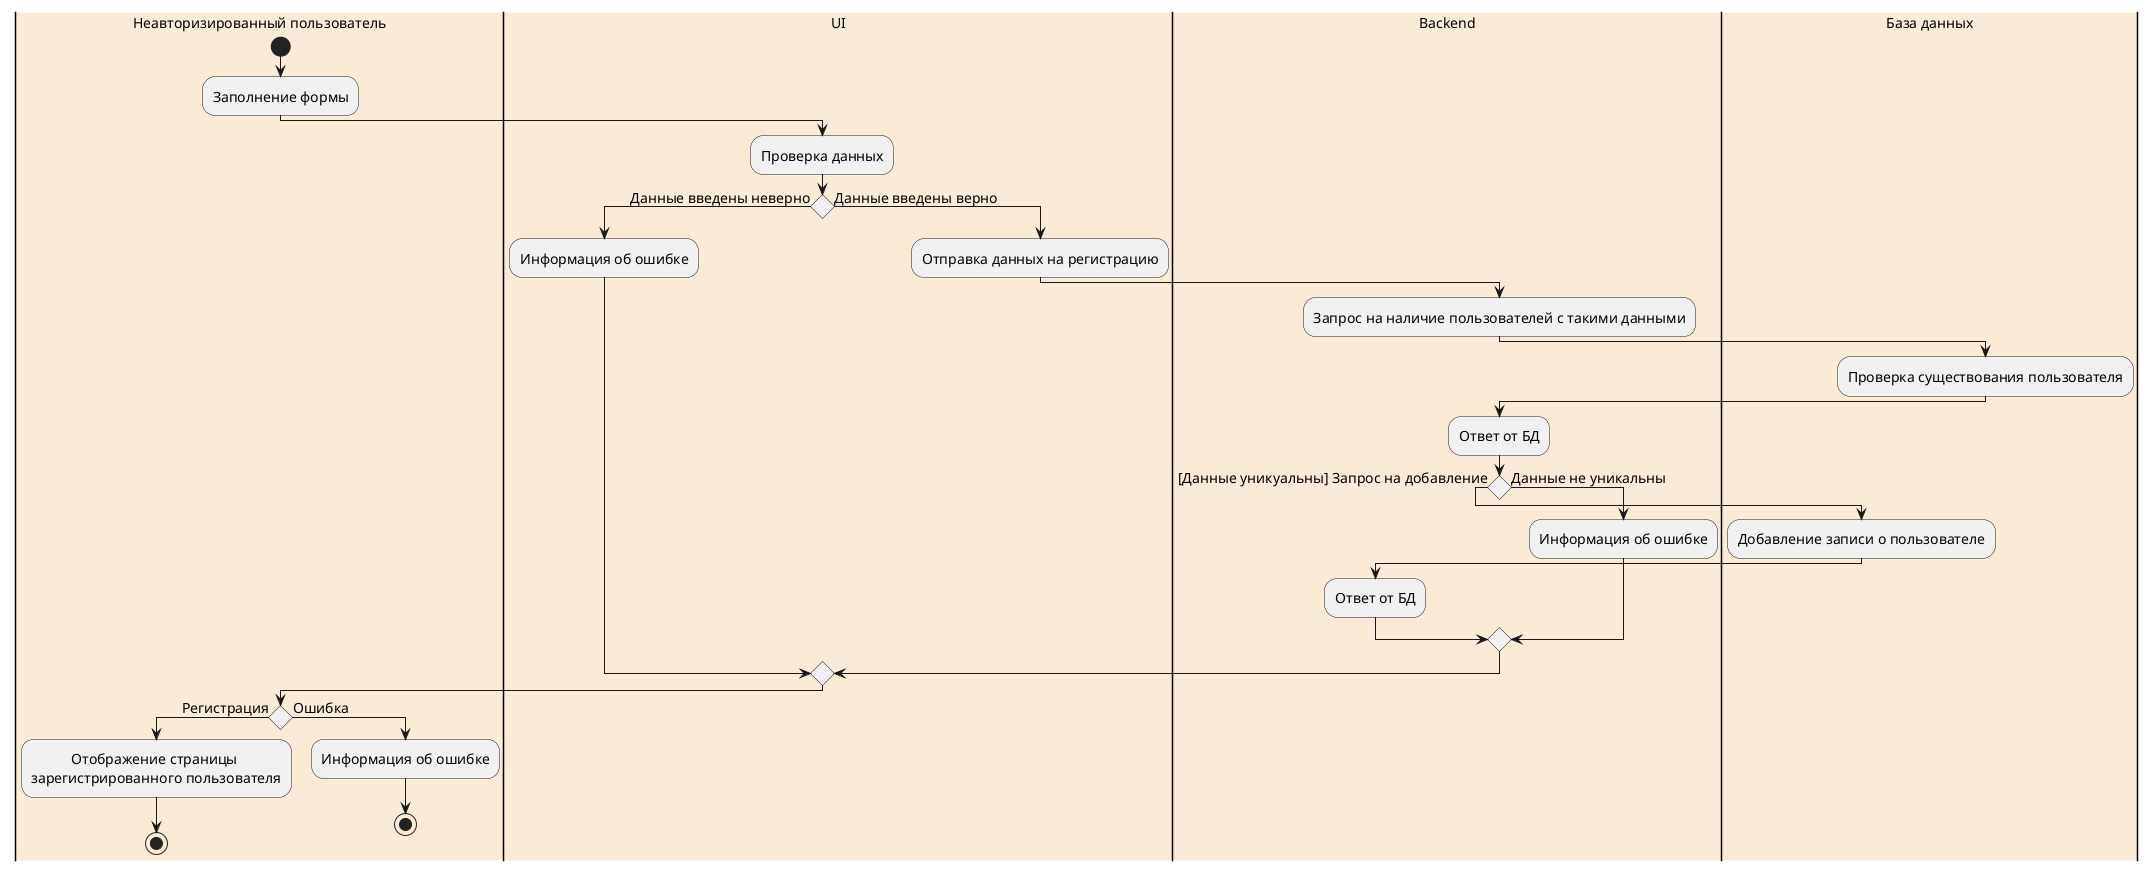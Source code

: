@startuml
skinparam defaultFontName Times New Roman
skinparam defaultFontSize 14
|#AntiqueWhite|Неавторизированный пользователь|
start
:Заполнение формы;
|#AntiqueWhite|UI|
:Проверка данных;
if() then (Данные введены неверно)
:Информация об ошибке;
else (Данные введены верно)
:Отправка данных на регистрацию;
|#AntiqueWhite|Backend|
:Запрос на наличие пользователей с такими данными;
|#AntiqueWhite|База данных|
:Проверка существования пользователя;
|#AntiqueWhite|Backend|
:Ответ от БД;
if() then ([Данные уникуальны] Запрос на добавление)
|#AntiqueWhite|База данных|
:Добавление записи о пользователе;
|#AntiqueWhite|Backend|
:Ответ от БД;
else (Данные не уникальны)
:Информация об ошибке;
endif
|#AntiqueWhite|UI|
endif
|#AntiqueWhite|Неавторизированный пользователь|
if() then (Регистрация)
:           Отображение страницы
зарегистрированного пользователя;
stop
else(Ошибка)
:Информация об ошибке;
stop

@enduml
